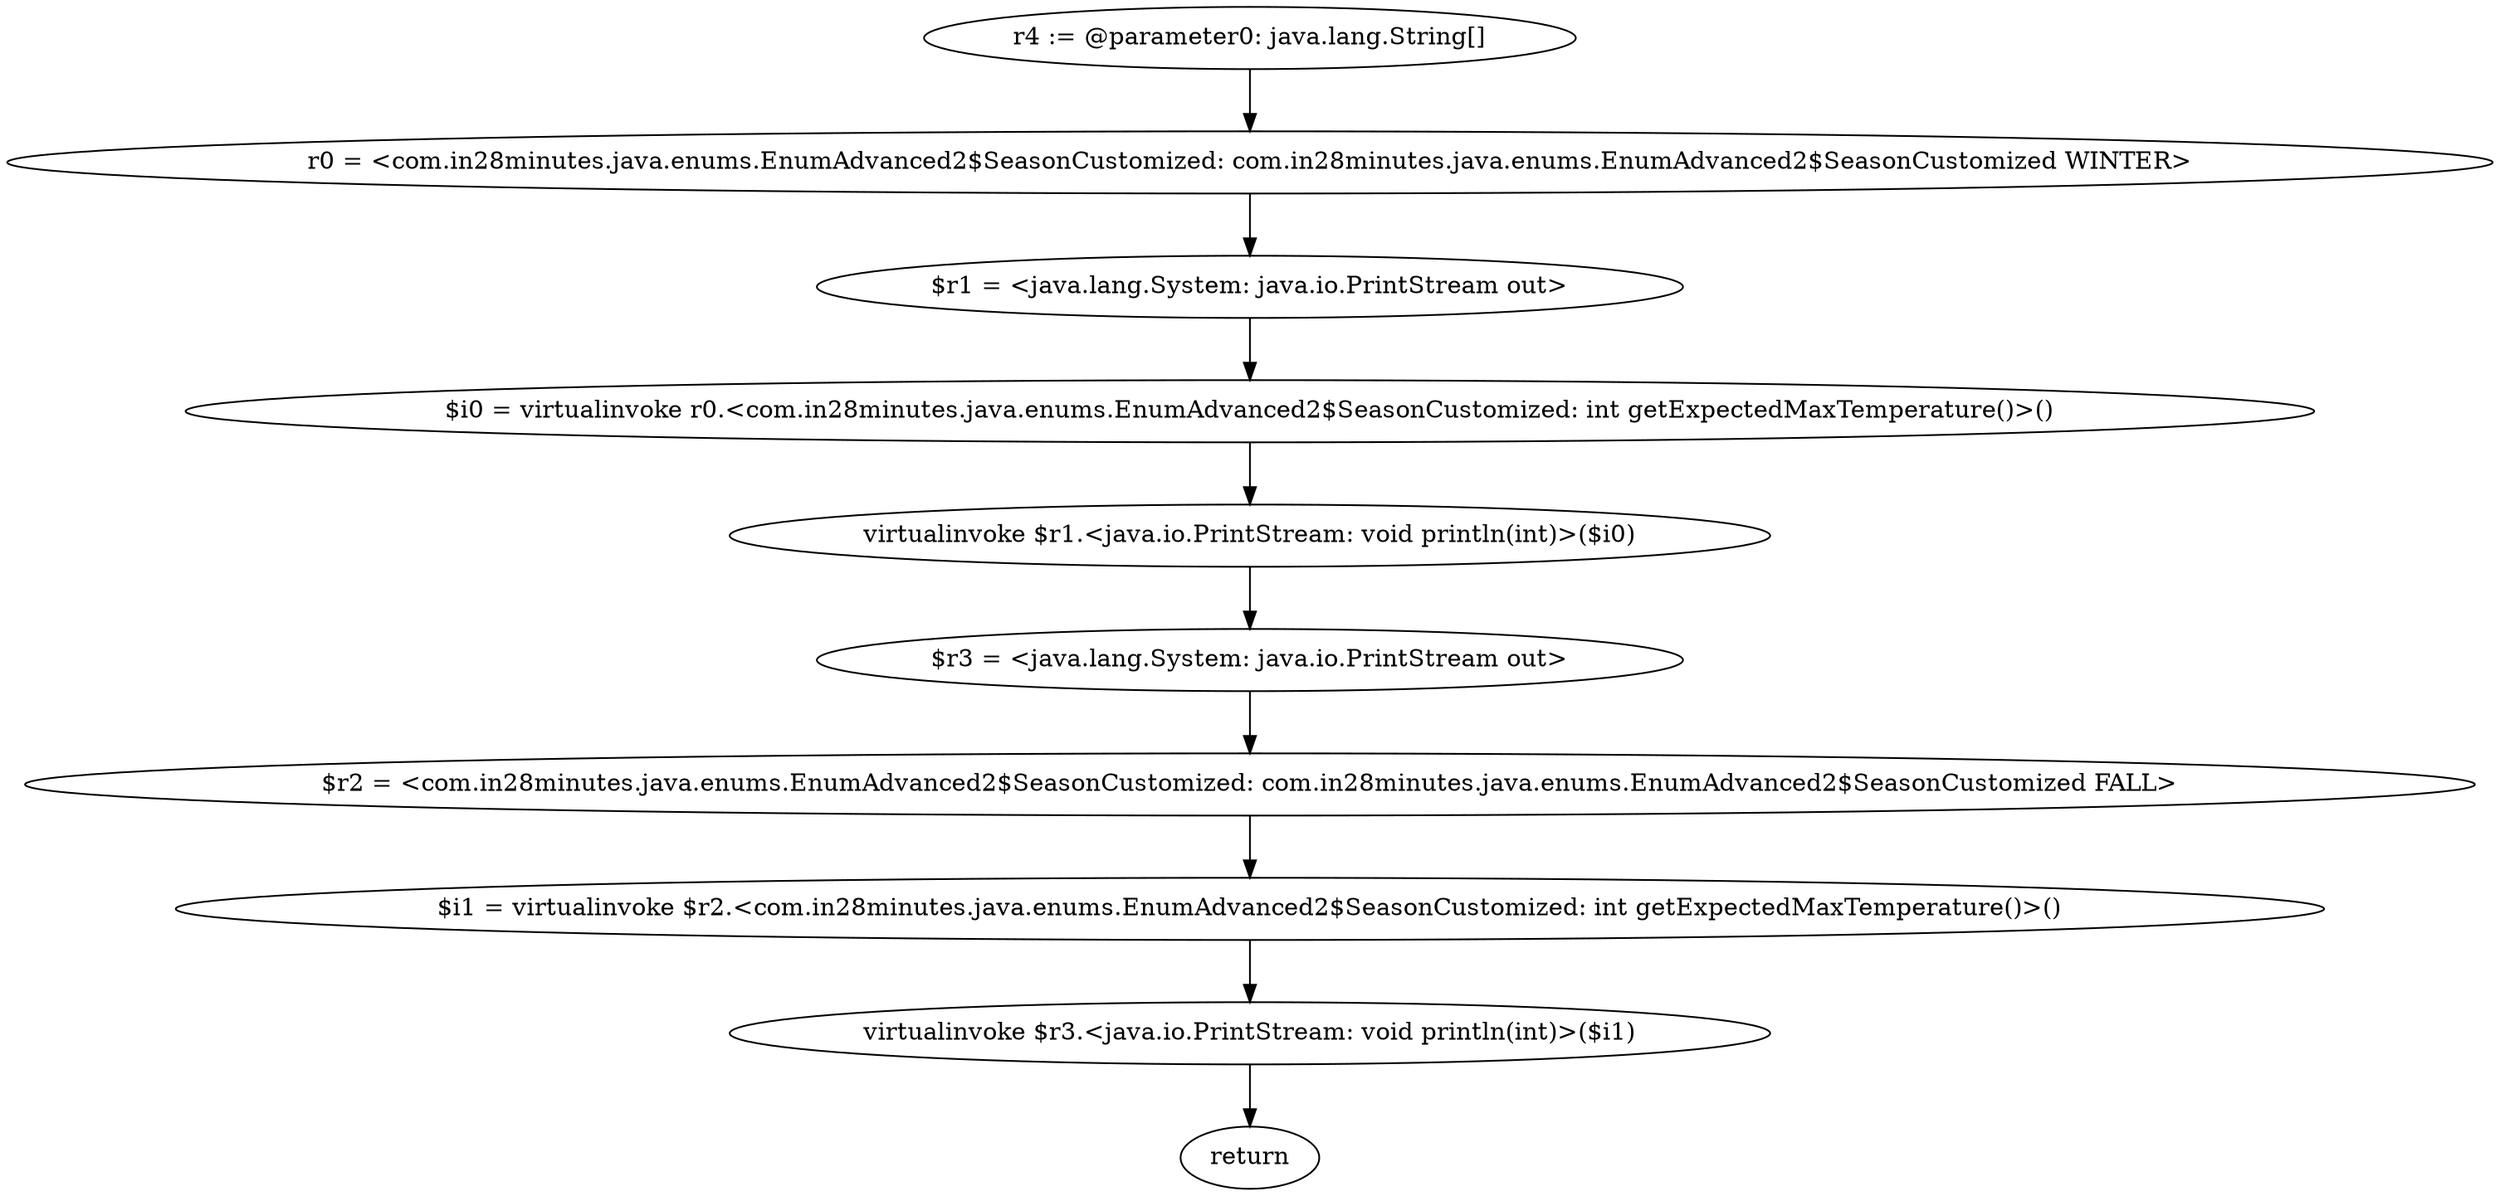 digraph "unitGraph" {
    "r4 := @parameter0: java.lang.String[]"
    "r0 = <com.in28minutes.java.enums.EnumAdvanced2$SeasonCustomized: com.in28minutes.java.enums.EnumAdvanced2$SeasonCustomized WINTER>"
    "$r1 = <java.lang.System: java.io.PrintStream out>"
    "$i0 = virtualinvoke r0.<com.in28minutes.java.enums.EnumAdvanced2$SeasonCustomized: int getExpectedMaxTemperature()>()"
    "virtualinvoke $r1.<java.io.PrintStream: void println(int)>($i0)"
    "$r3 = <java.lang.System: java.io.PrintStream out>"
    "$r2 = <com.in28minutes.java.enums.EnumAdvanced2$SeasonCustomized: com.in28minutes.java.enums.EnumAdvanced2$SeasonCustomized FALL>"
    "$i1 = virtualinvoke $r2.<com.in28minutes.java.enums.EnumAdvanced2$SeasonCustomized: int getExpectedMaxTemperature()>()"
    "virtualinvoke $r3.<java.io.PrintStream: void println(int)>($i1)"
    "return"
    "r4 := @parameter0: java.lang.String[]"->"r0 = <com.in28minutes.java.enums.EnumAdvanced2$SeasonCustomized: com.in28minutes.java.enums.EnumAdvanced2$SeasonCustomized WINTER>";
    "r0 = <com.in28minutes.java.enums.EnumAdvanced2$SeasonCustomized: com.in28minutes.java.enums.EnumAdvanced2$SeasonCustomized WINTER>"->"$r1 = <java.lang.System: java.io.PrintStream out>";
    "$r1 = <java.lang.System: java.io.PrintStream out>"->"$i0 = virtualinvoke r0.<com.in28minutes.java.enums.EnumAdvanced2$SeasonCustomized: int getExpectedMaxTemperature()>()";
    "$i0 = virtualinvoke r0.<com.in28minutes.java.enums.EnumAdvanced2$SeasonCustomized: int getExpectedMaxTemperature()>()"->"virtualinvoke $r1.<java.io.PrintStream: void println(int)>($i0)";
    "virtualinvoke $r1.<java.io.PrintStream: void println(int)>($i0)"->"$r3 = <java.lang.System: java.io.PrintStream out>";
    "$r3 = <java.lang.System: java.io.PrintStream out>"->"$r2 = <com.in28minutes.java.enums.EnumAdvanced2$SeasonCustomized: com.in28minutes.java.enums.EnumAdvanced2$SeasonCustomized FALL>";
    "$r2 = <com.in28minutes.java.enums.EnumAdvanced2$SeasonCustomized: com.in28minutes.java.enums.EnumAdvanced2$SeasonCustomized FALL>"->"$i1 = virtualinvoke $r2.<com.in28minutes.java.enums.EnumAdvanced2$SeasonCustomized: int getExpectedMaxTemperature()>()";
    "$i1 = virtualinvoke $r2.<com.in28minutes.java.enums.EnumAdvanced2$SeasonCustomized: int getExpectedMaxTemperature()>()"->"virtualinvoke $r3.<java.io.PrintStream: void println(int)>($i1)";
    "virtualinvoke $r3.<java.io.PrintStream: void println(int)>($i1)"->"return";
}
